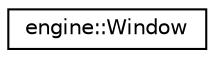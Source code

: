 digraph "Graphical Class Hierarchy"
{
 // LATEX_PDF_SIZE
  edge [fontname="Helvetica",fontsize="10",labelfontname="Helvetica",labelfontsize="10"];
  node [fontname="Helvetica",fontsize="10",shape=record];
  rankdir="LR";
  Node0 [label="engine::Window",height=0.2,width=0.4,color="black", fillcolor="white", style="filled",URL="$classengine_1_1_window.html",tooltip=" "];
}
